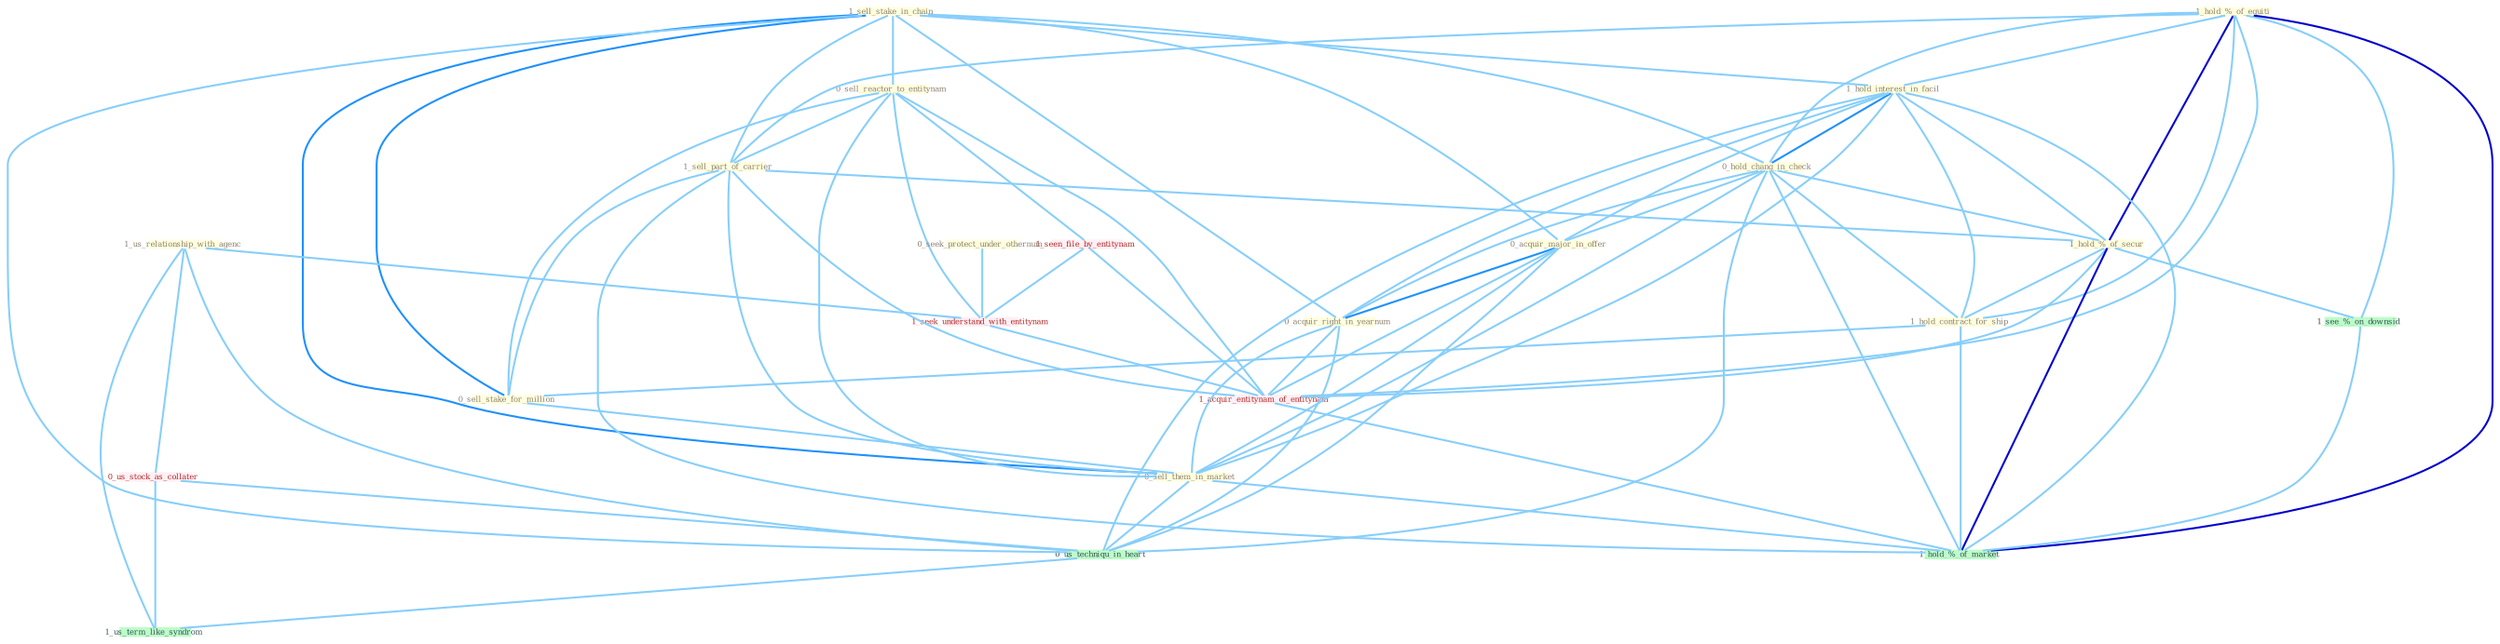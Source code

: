 Graph G{ 
    node
    [shape=polygon,style=filled,width=.5,height=.06,color="#BDFCC9",fixedsize=true,fontsize=4,
    fontcolor="#2f4f4f"];
    {node
    [color="#ffffe0", fontcolor="#8b7d6b"] "1_sell_stake_in_chain " "1_hold_%_of_equiti " "0_sell_reactor_to_entitynam " "1_hold_interest_in_facil " "1_sell_part_of_carrier " "0_hold_chang_in_check " "0_acquir_major_in_offer " "1_hold_%_of_secur " "0_acquir_right_in_yearnum " "1_hold_contract_for_ship " "0_sell_stake_for_million " "0_seek_protect_under_othernum " "1_us_relationship_with_agenc " "0_sell_them_in_market "}
{node [color="#fff0f5", fontcolor="#b22222"] "1_seen_file_by_entitynam " "0_us_stock_as_collater " "1_seek_understand_with_entitynam " "1_acquir_entitynam_of_entitynam "}
edge [color="#B0E2FF"];

	"1_sell_stake_in_chain " -- "0_sell_reactor_to_entitynam " [w="1", color="#87cefa" ];
	"1_sell_stake_in_chain " -- "1_hold_interest_in_facil " [w="1", color="#87cefa" ];
	"1_sell_stake_in_chain " -- "1_sell_part_of_carrier " [w="1", color="#87cefa" ];
	"1_sell_stake_in_chain " -- "0_hold_chang_in_check " [w="1", color="#87cefa" ];
	"1_sell_stake_in_chain " -- "0_acquir_major_in_offer " [w="1", color="#87cefa" ];
	"1_sell_stake_in_chain " -- "0_acquir_right_in_yearnum " [w="1", color="#87cefa" ];
	"1_sell_stake_in_chain " -- "0_sell_stake_for_million " [w="2", color="#1e90ff" , len=0.8];
	"1_sell_stake_in_chain " -- "0_sell_them_in_market " [w="2", color="#1e90ff" , len=0.8];
	"1_sell_stake_in_chain " -- "0_us_techniqu_in_heart " [w="1", color="#87cefa" ];
	"1_hold_%_of_equiti " -- "1_hold_interest_in_facil " [w="1", color="#87cefa" ];
	"1_hold_%_of_equiti " -- "1_sell_part_of_carrier " [w="1", color="#87cefa" ];
	"1_hold_%_of_equiti " -- "0_hold_chang_in_check " [w="1", color="#87cefa" ];
	"1_hold_%_of_equiti " -- "1_hold_%_of_secur " [w="3", color="#0000cd" , len=0.6];
	"1_hold_%_of_equiti " -- "1_hold_contract_for_ship " [w="1", color="#87cefa" ];
	"1_hold_%_of_equiti " -- "1_acquir_entitynam_of_entitynam " [w="1", color="#87cefa" ];
	"1_hold_%_of_equiti " -- "1_see_%_on_downsid " [w="1", color="#87cefa" ];
	"1_hold_%_of_equiti " -- "1_hold_%_of_market " [w="3", color="#0000cd" , len=0.6];
	"0_sell_reactor_to_entitynam " -- "1_sell_part_of_carrier " [w="1", color="#87cefa" ];
	"0_sell_reactor_to_entitynam " -- "0_sell_stake_for_million " [w="1", color="#87cefa" ];
	"0_sell_reactor_to_entitynam " -- "0_sell_them_in_market " [w="1", color="#87cefa" ];
	"0_sell_reactor_to_entitynam " -- "1_seen_file_by_entitynam " [w="1", color="#87cefa" ];
	"0_sell_reactor_to_entitynam " -- "1_seek_understand_with_entitynam " [w="1", color="#87cefa" ];
	"0_sell_reactor_to_entitynam " -- "1_acquir_entitynam_of_entitynam " [w="1", color="#87cefa" ];
	"1_hold_interest_in_facil " -- "0_hold_chang_in_check " [w="2", color="#1e90ff" , len=0.8];
	"1_hold_interest_in_facil " -- "0_acquir_major_in_offer " [w="1", color="#87cefa" ];
	"1_hold_interest_in_facil " -- "1_hold_%_of_secur " [w="1", color="#87cefa" ];
	"1_hold_interest_in_facil " -- "0_acquir_right_in_yearnum " [w="1", color="#87cefa" ];
	"1_hold_interest_in_facil " -- "1_hold_contract_for_ship " [w="1", color="#87cefa" ];
	"1_hold_interest_in_facil " -- "0_sell_them_in_market " [w="1", color="#87cefa" ];
	"1_hold_interest_in_facil " -- "0_us_techniqu_in_heart " [w="1", color="#87cefa" ];
	"1_hold_interest_in_facil " -- "1_hold_%_of_market " [w="1", color="#87cefa" ];
	"1_sell_part_of_carrier " -- "1_hold_%_of_secur " [w="1", color="#87cefa" ];
	"1_sell_part_of_carrier " -- "0_sell_stake_for_million " [w="1", color="#87cefa" ];
	"1_sell_part_of_carrier " -- "0_sell_them_in_market " [w="1", color="#87cefa" ];
	"1_sell_part_of_carrier " -- "1_acquir_entitynam_of_entitynam " [w="1", color="#87cefa" ];
	"1_sell_part_of_carrier " -- "1_hold_%_of_market " [w="1", color="#87cefa" ];
	"0_hold_chang_in_check " -- "0_acquir_major_in_offer " [w="1", color="#87cefa" ];
	"0_hold_chang_in_check " -- "1_hold_%_of_secur " [w="1", color="#87cefa" ];
	"0_hold_chang_in_check " -- "0_acquir_right_in_yearnum " [w="1", color="#87cefa" ];
	"0_hold_chang_in_check " -- "1_hold_contract_for_ship " [w="1", color="#87cefa" ];
	"0_hold_chang_in_check " -- "0_sell_them_in_market " [w="1", color="#87cefa" ];
	"0_hold_chang_in_check " -- "0_us_techniqu_in_heart " [w="1", color="#87cefa" ];
	"0_hold_chang_in_check " -- "1_hold_%_of_market " [w="1", color="#87cefa" ];
	"0_acquir_major_in_offer " -- "0_acquir_right_in_yearnum " [w="2", color="#1e90ff" , len=0.8];
	"0_acquir_major_in_offer " -- "0_sell_them_in_market " [w="1", color="#87cefa" ];
	"0_acquir_major_in_offer " -- "1_acquir_entitynam_of_entitynam " [w="1", color="#87cefa" ];
	"0_acquir_major_in_offer " -- "0_us_techniqu_in_heart " [w="1", color="#87cefa" ];
	"1_hold_%_of_secur " -- "1_hold_contract_for_ship " [w="1", color="#87cefa" ];
	"1_hold_%_of_secur " -- "1_acquir_entitynam_of_entitynam " [w="1", color="#87cefa" ];
	"1_hold_%_of_secur " -- "1_see_%_on_downsid " [w="1", color="#87cefa" ];
	"1_hold_%_of_secur " -- "1_hold_%_of_market " [w="3", color="#0000cd" , len=0.6];
	"0_acquir_right_in_yearnum " -- "0_sell_them_in_market " [w="1", color="#87cefa" ];
	"0_acquir_right_in_yearnum " -- "1_acquir_entitynam_of_entitynam " [w="1", color="#87cefa" ];
	"0_acquir_right_in_yearnum " -- "0_us_techniqu_in_heart " [w="1", color="#87cefa" ];
	"1_hold_contract_for_ship " -- "0_sell_stake_for_million " [w="1", color="#87cefa" ];
	"1_hold_contract_for_ship " -- "1_hold_%_of_market " [w="1", color="#87cefa" ];
	"0_sell_stake_for_million " -- "0_sell_them_in_market " [w="1", color="#87cefa" ];
	"0_seek_protect_under_othernum " -- "1_seek_understand_with_entitynam " [w="1", color="#87cefa" ];
	"1_us_relationship_with_agenc " -- "0_us_stock_as_collater " [w="1", color="#87cefa" ];
	"1_us_relationship_with_agenc " -- "1_seek_understand_with_entitynam " [w="1", color="#87cefa" ];
	"1_us_relationship_with_agenc " -- "0_us_techniqu_in_heart " [w="1", color="#87cefa" ];
	"1_us_relationship_with_agenc " -- "1_us_term_like_syndrom " [w="1", color="#87cefa" ];
	"0_sell_them_in_market " -- "0_us_techniqu_in_heart " [w="1", color="#87cefa" ];
	"0_sell_them_in_market " -- "1_hold_%_of_market " [w="1", color="#87cefa" ];
	"1_seen_file_by_entitynam " -- "1_seek_understand_with_entitynam " [w="1", color="#87cefa" ];
	"1_seen_file_by_entitynam " -- "1_acquir_entitynam_of_entitynam " [w="1", color="#87cefa" ];
	"0_us_stock_as_collater " -- "0_us_techniqu_in_heart " [w="1", color="#87cefa" ];
	"0_us_stock_as_collater " -- "1_us_term_like_syndrom " [w="1", color="#87cefa" ];
	"1_seek_understand_with_entitynam " -- "1_acquir_entitynam_of_entitynam " [w="1", color="#87cefa" ];
	"1_acquir_entitynam_of_entitynam " -- "1_hold_%_of_market " [w="1", color="#87cefa" ];
	"0_us_techniqu_in_heart " -- "1_us_term_like_syndrom " [w="1", color="#87cefa" ];
	"1_see_%_on_downsid " -- "1_hold_%_of_market " [w="1", color="#87cefa" ];
}